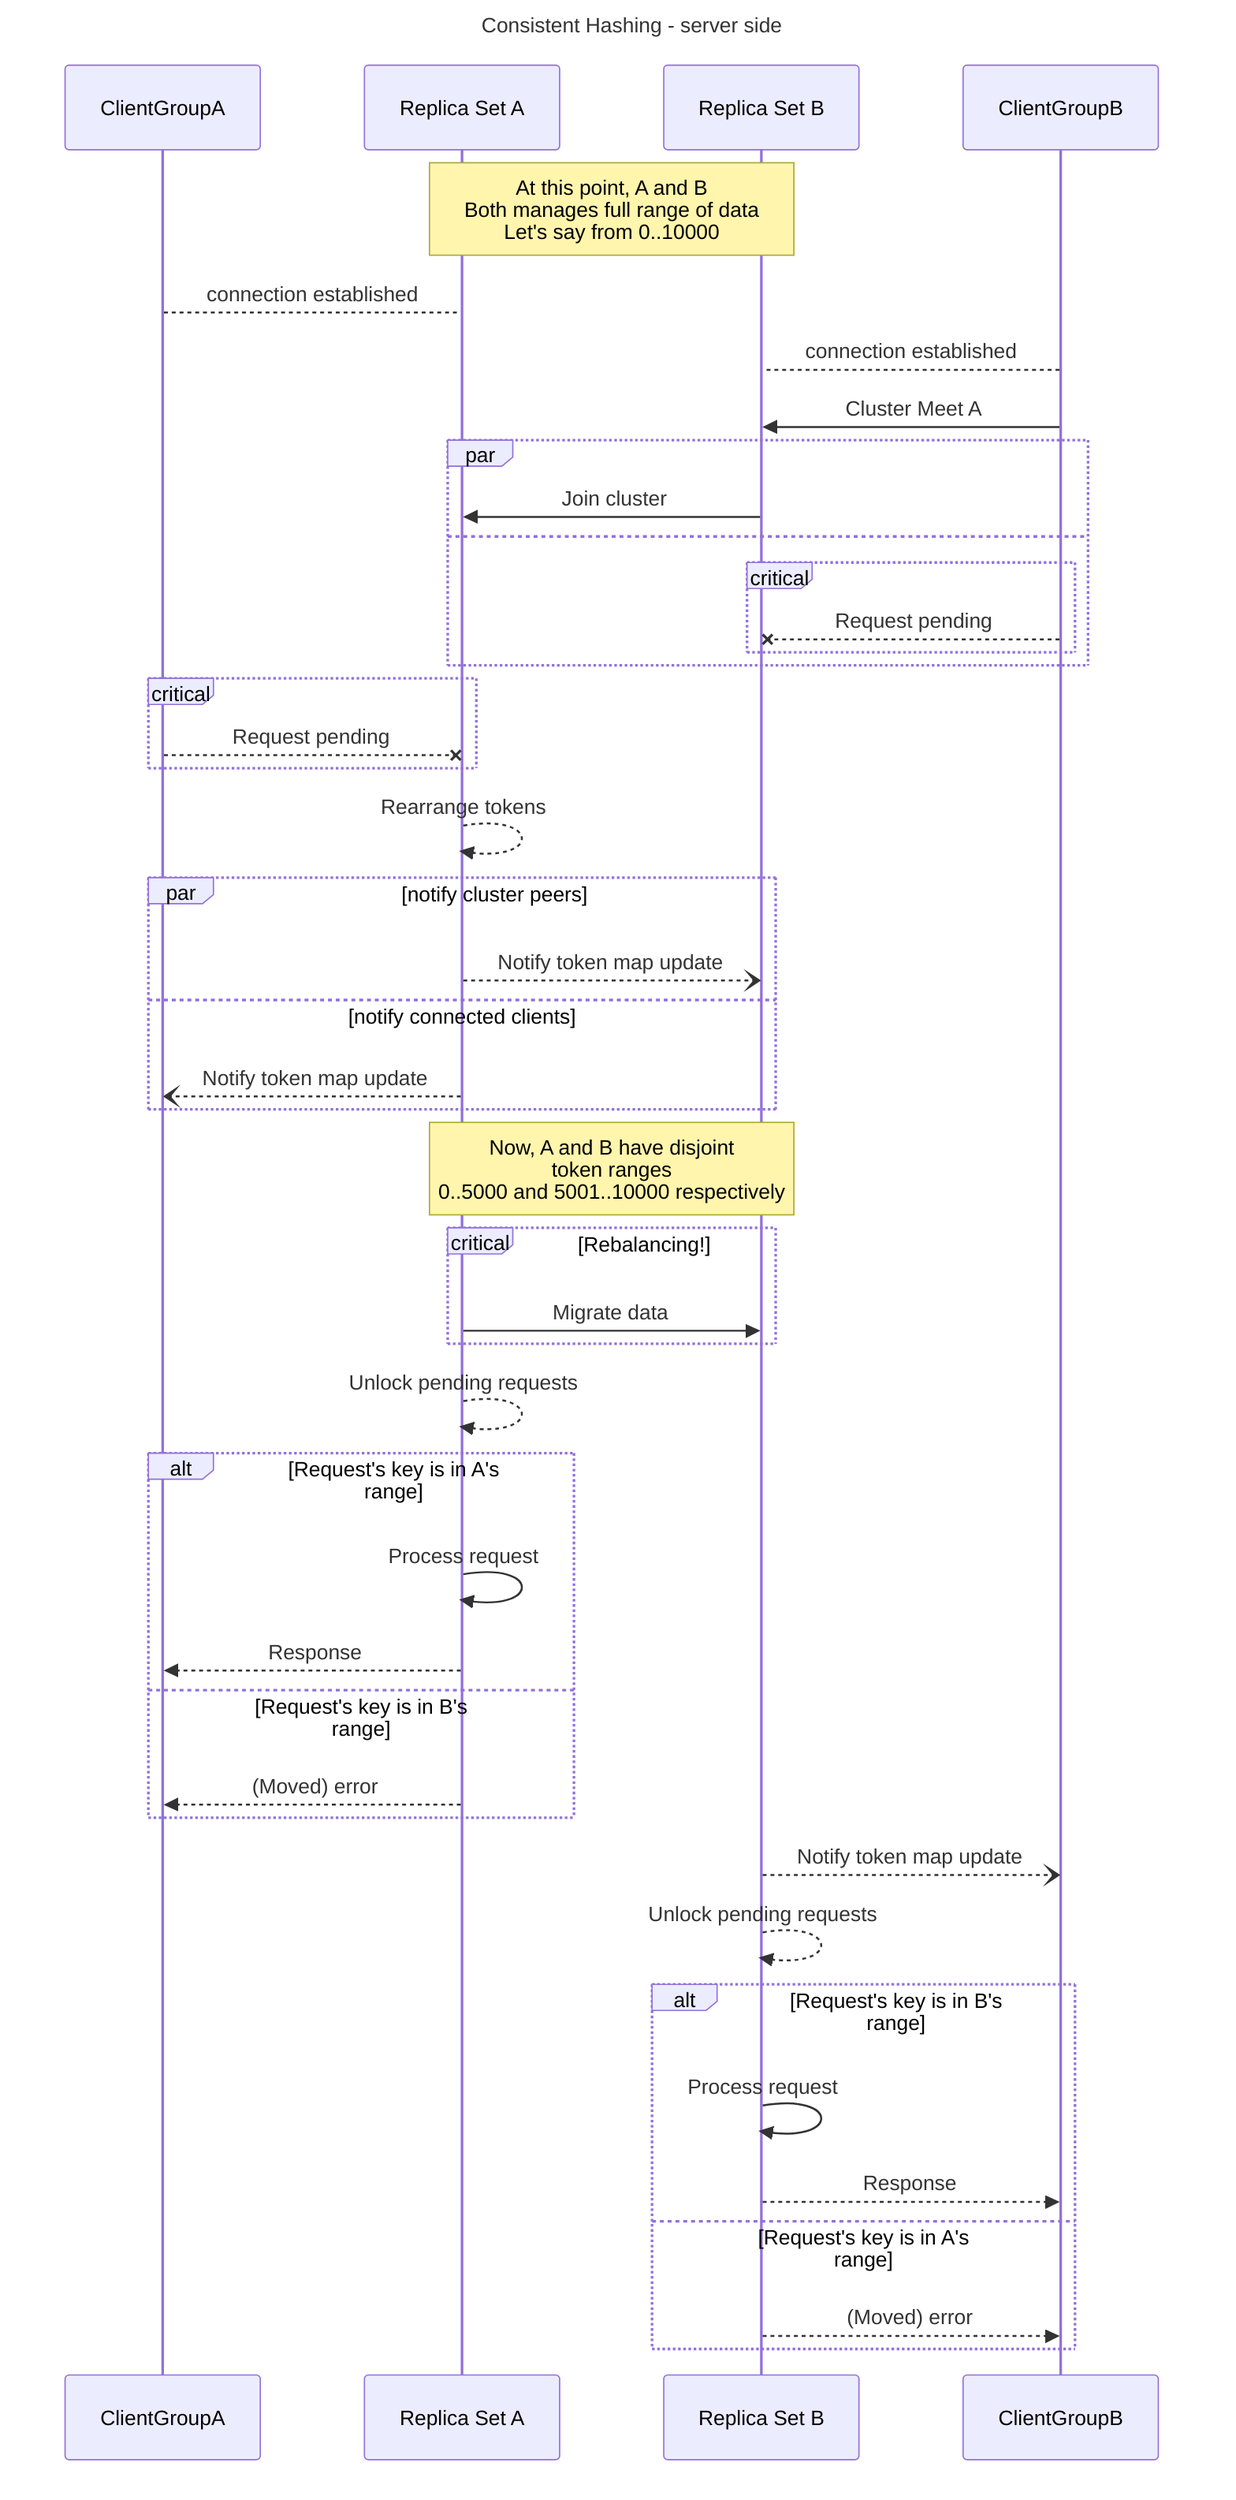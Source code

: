 ---
title: Consistent Hashing - server side
---
sequenceDiagram
    participant C1 as ClientGroupA
    
    participant A as Replica Set A
    participant B as Replica Set B
    
    participant C2 as ClientGroupB


    Note over A,B : At this point, A and B<br>Both manages full range of data<br>Let's say from 0..10000
    
    C1 --> A: connection established
    C2 --> B: connection established

    C2 ->> B: Cluster Meet A
    par
    B ->> A : Join cluster
    and
    critical 
        C2 --x B: Request pending
    end
    end

    critical 
        C1 --x A: Request pending
    end
    A -->> A: Rearrange tokens


    par notify cluster peers
    A --) B : Notify token map update
    and notify connected clients
    A --) C1 : Notify token map update
    end

    Note over A,B: Now, A and B have disjoint<br>token ranges<br>0..5000 and 5001..10000 respectively

    critical Rebalancing!
        A ->> B: Migrate data
    end

    
    A -->> A: Unlock pending requests
    alt Request's key is in A's range
        A ->> A: Process request
        A -->> C1: Response
    else Request's key is in B's range
        A -->> C1: (Moved) error
    end




    B --) C2 : Notify token map update
    B -->> B: Unlock pending requests

    alt Request's key is in B's range
        B ->> B: Process request
        B -->> C2: Response
    else Request's key is in A's range
        B -->> C2: (Moved) error
    end